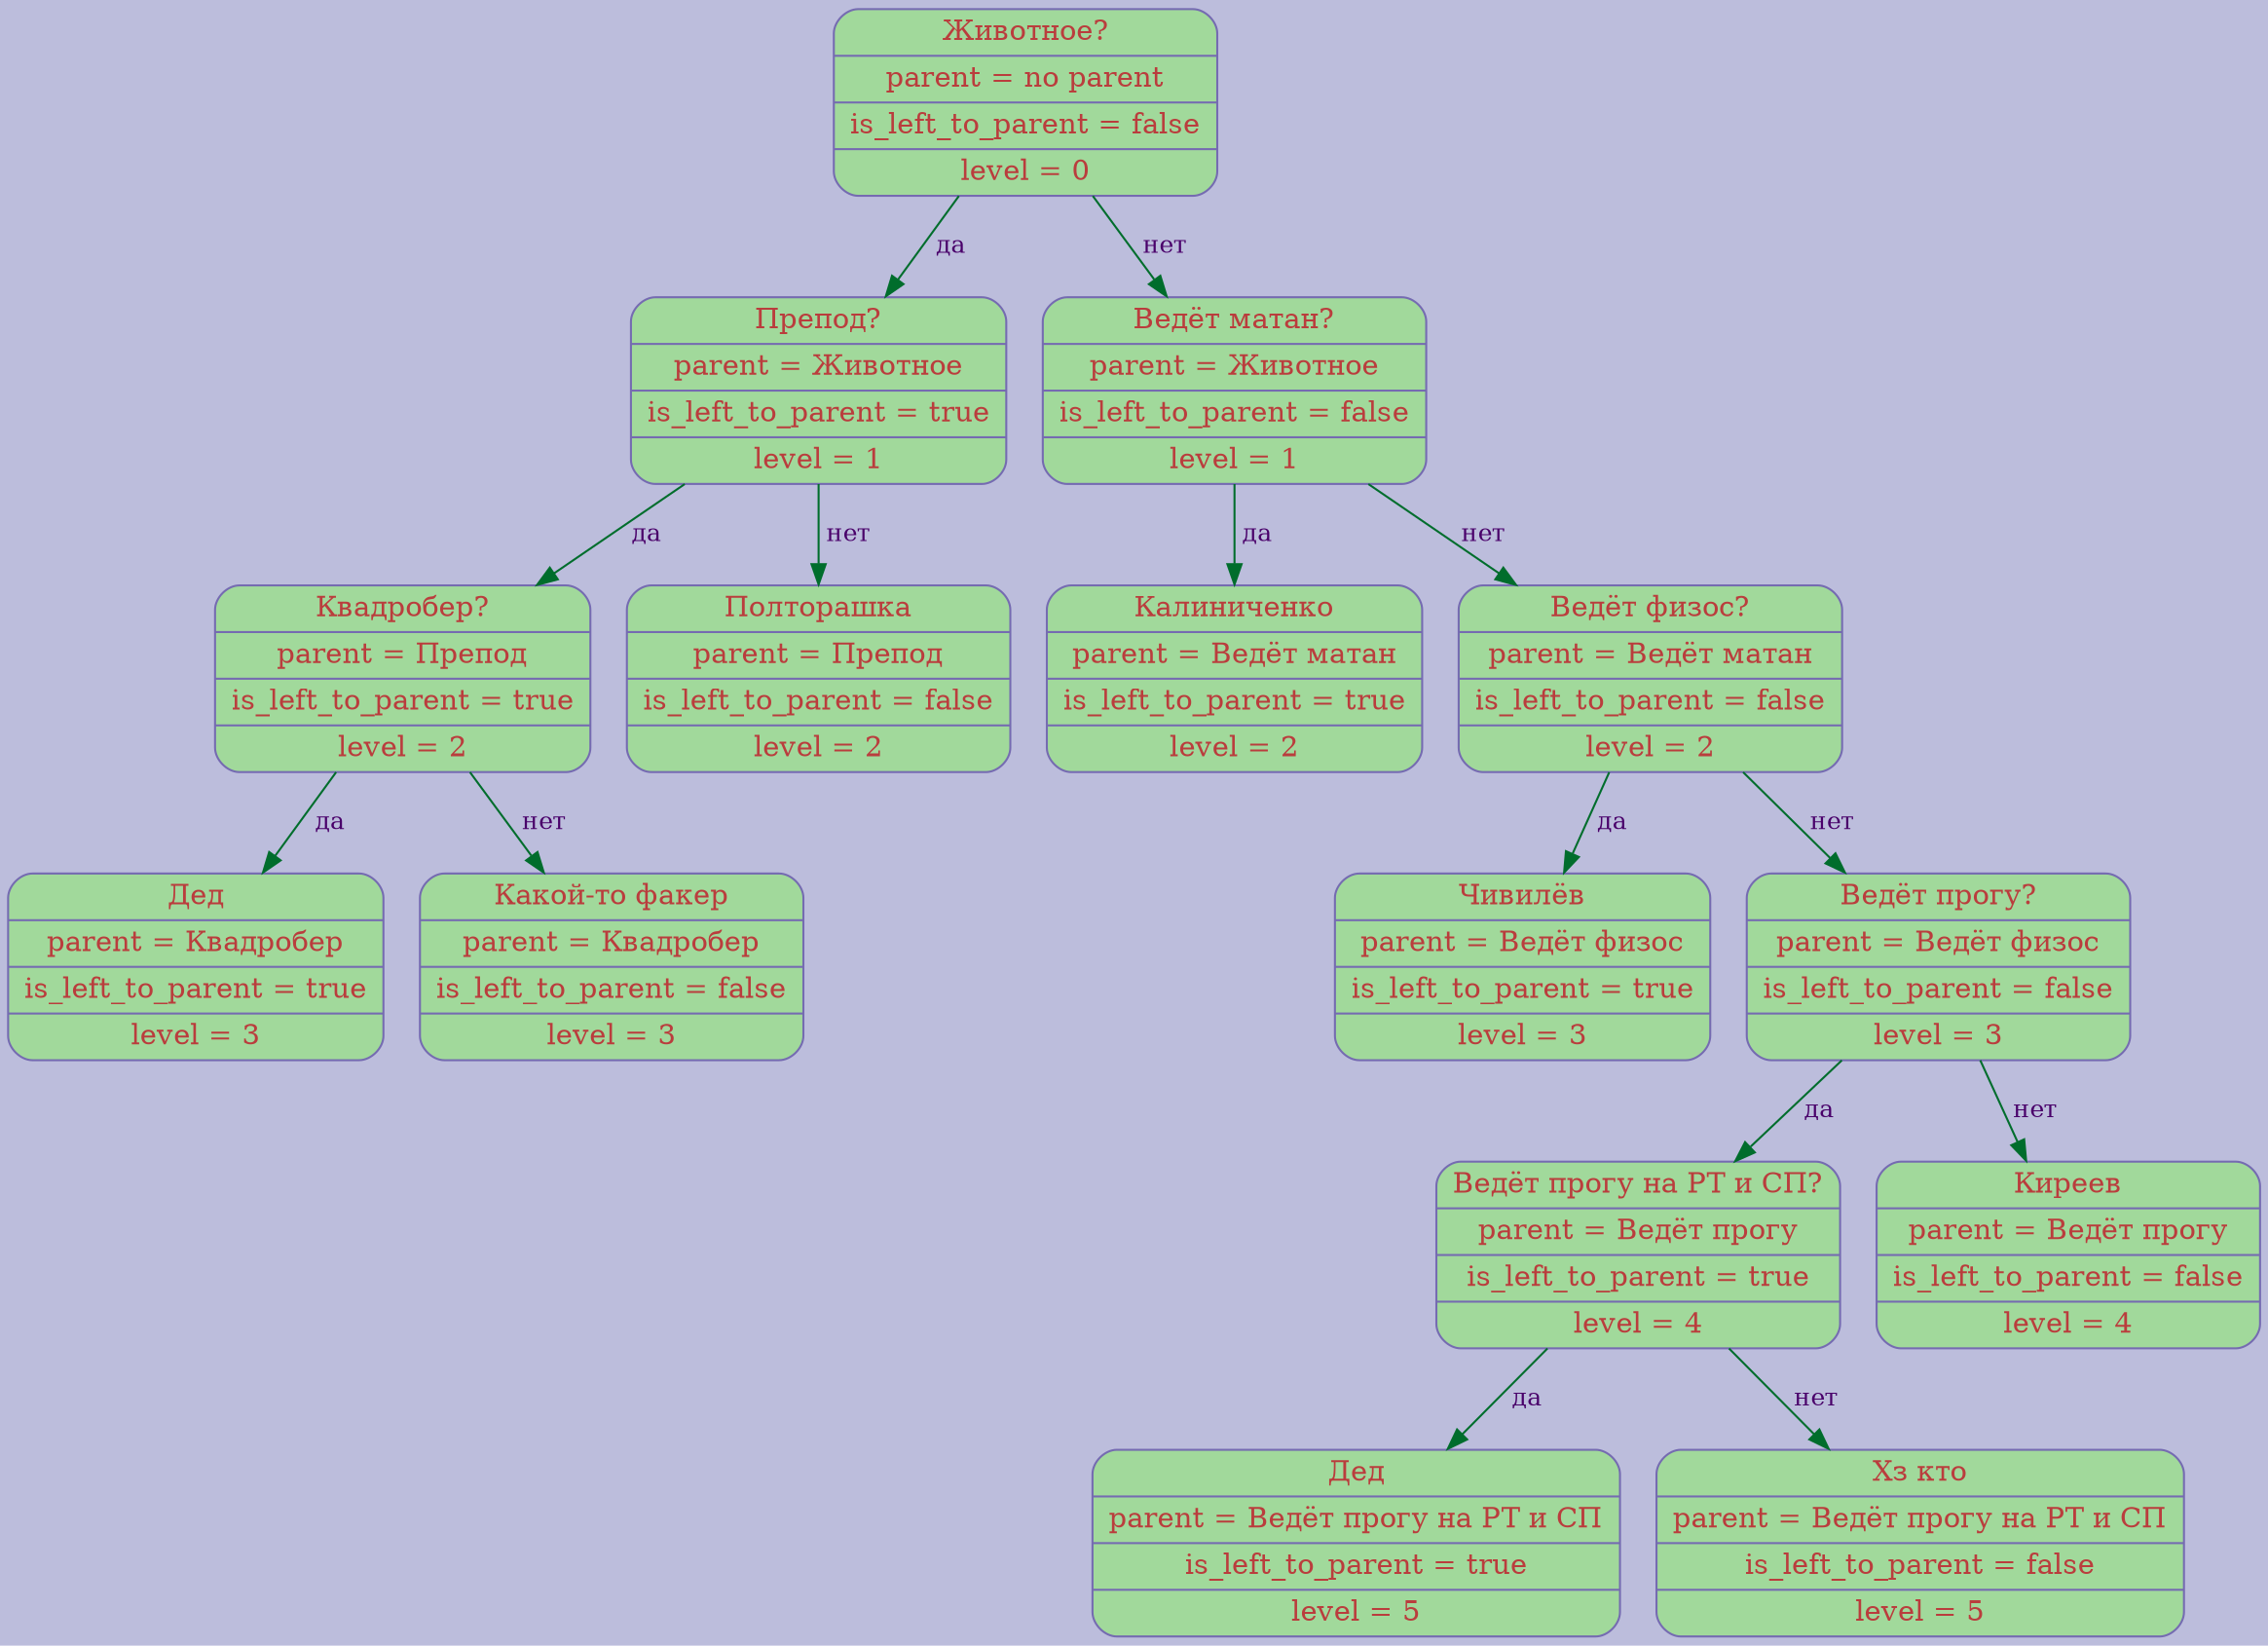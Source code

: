 digraph G{
rankdir=HR;
node[style=filled, color="#756bb1", fillcolor="#a1d99b",fontcolor="#ba3d3d", fontsize=14];
edge[color="#006d2c", fontsize=12, penwidth=1, fontcolor = "#49006a"];
bgcolor="#bcbddc";
elem1[shape="Mrecord", label= "{Животное? | parent = no parent | is_left_to_parent = false | level = 0}"];
elem1->elem2[label = " да "];elem2[shape="Mrecord", label= "{Препод? | parent = Животное | is_left_to_parent = true | level = 1}"];
elem2->elem3[label = " да "];elem3[shape="Mrecord", label= "{Квадробер? | parent = Препод | is_left_to_parent = true | level = 2}"];
elem3->elem4[label = " да "];elem4[shape="Mrecord", label= "{Дед | parent = Квадробер | is_left_to_parent = true | level = 3}"];
elem3->elem5[label = " нет "];elem5[shape="Mrecord", label= "{Какой-то факер | parent = Квадробер | is_left_to_parent = false | level = 3}"];
elem2->elem6[label = " нет "];elem6[shape="Mrecord", label= "{Полторашка | parent = Препод | is_left_to_parent = false | level = 2}"];
elem1->elem7[label = " нет "];elem7[shape="Mrecord", label= "{Ведёт матан? | parent = Животное | is_left_to_parent = false | level = 1}"];
elem7->elem8[label = " да "];elem8[shape="Mrecord", label= "{Калиниченко | parent = Ведёт матан | is_left_to_parent = true | level = 2}"];
elem7->elem9[label = " нет "];elem9[shape="Mrecord", label= "{Ведёт физос? | parent = Ведёт матан | is_left_to_parent = false | level = 2}"];
elem9->elem10[label = " да "];elem10[shape="Mrecord", label= "{Чивилёв | parent = Ведёт физос | is_left_to_parent = true | level = 3}"];
elem9->elem11[label = " нет "];elem11[shape="Mrecord", label= "{Ведёт прогу? | parent = Ведёт физос | is_left_to_parent = false | level = 3}"];
elem11->elem12[label = " да "];elem12[shape="Mrecord", label= "{Ведёт прогу на РТ и СП? | parent = Ведёт прогу | is_left_to_parent = true | level = 4}"];
elem12->elem13[label = " да "];elem13[shape="Mrecord", label= "{Дед | parent = Ведёт прогу на РТ и СП | is_left_to_parent = true | level = 5}"];
elem12->elem14[label = " нет "];elem14[shape="Mrecord", label= "{Хз кто | parent = Ведёт прогу на РТ и СП | is_left_to_parent = false | level = 5}"];
elem11->elem15[label = " нет "];elem15[shape="Mrecord", label= "{Киреев | parent = Ведёт прогу | is_left_to_parent = false | level = 4}"];
}
